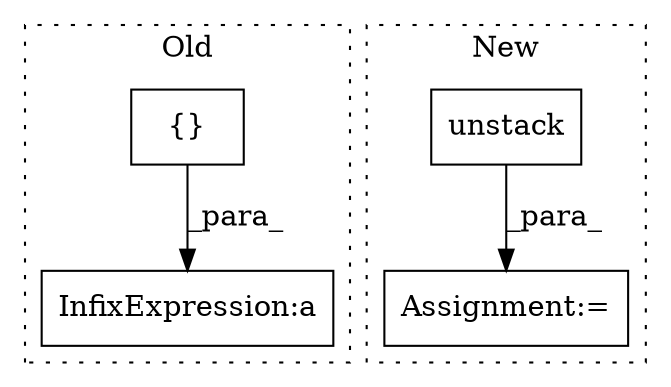 digraph G {
subgraph cluster0 {
1 [label="{}" a="4" s="2945,2947" l="1,1" shape="box"];
4 [label="InfixExpression:a" a="27" s="2948" l="3" shape="box"];
label = "Old";
style="dotted";
}
subgraph cluster1 {
2 [label="unstack" a="32" s="2618,2632" l="8,1" shape="box"];
3 [label="Assignment:=" a="7" s="2460" l="1" shape="box"];
label = "New";
style="dotted";
}
1 -> 4 [label="_para_"];
2 -> 3 [label="_para_"];
}